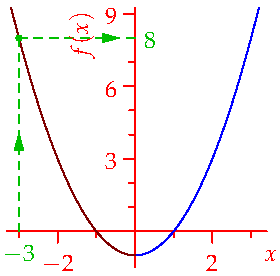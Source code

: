 settings.tex="pdflatex";

texpreamble("\usepackage{amsmath}
\usepackage{amsthm,amssymb}
\usepackage{mathpazo}
\usepackage[svgnames]{xcolor}
");
import graph;


size(140,140,IgnoreAspect);

real f(real x){return x^2-1;}

path p=graph(f,-3.2,3.2);
draw(graph(f,0,3.2),blue);
draw(graph(f,-3.2,0),brown);

//xaxis(-3.3,3.5,red,RightTicks(new real[]{-2,0,2}));
xaxis(-3.3,3.4,red,RightTicks(Ticks=new real[]{-4,-2,2,4},ticks=new real[]{-3,-1,1,3}));
yaxis("$f(x)$",-1.5,red,LeftTicks(Ticks=new real[]{3,6,9},ticks=new real[]{-1,1,2,4,5,7,8}));

draw((-3,0)--(-3,8),dashed+heavygreen,Arrow(Relative(0.5)));
draw((-3,8)--(0,8),dashed+heavygreen,Arrow(Relative(0.85)));


dot((-3,f(-3)),heavygreen);

labelx("$x$",3.5,red);
labelx("$-3$",-3,heavygreen);
labely("$8$",8,E,heavygreen);



